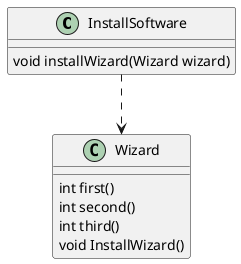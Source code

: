 @startuml
'https://plantuml.com/class-diagram

class InstallSoftware {
void installWizard(Wizard wizard)
}
class Wizard {
int first()
int second()
int third()
void InstallWizard()
}

InstallSoftware ..> Wizard

@enduml